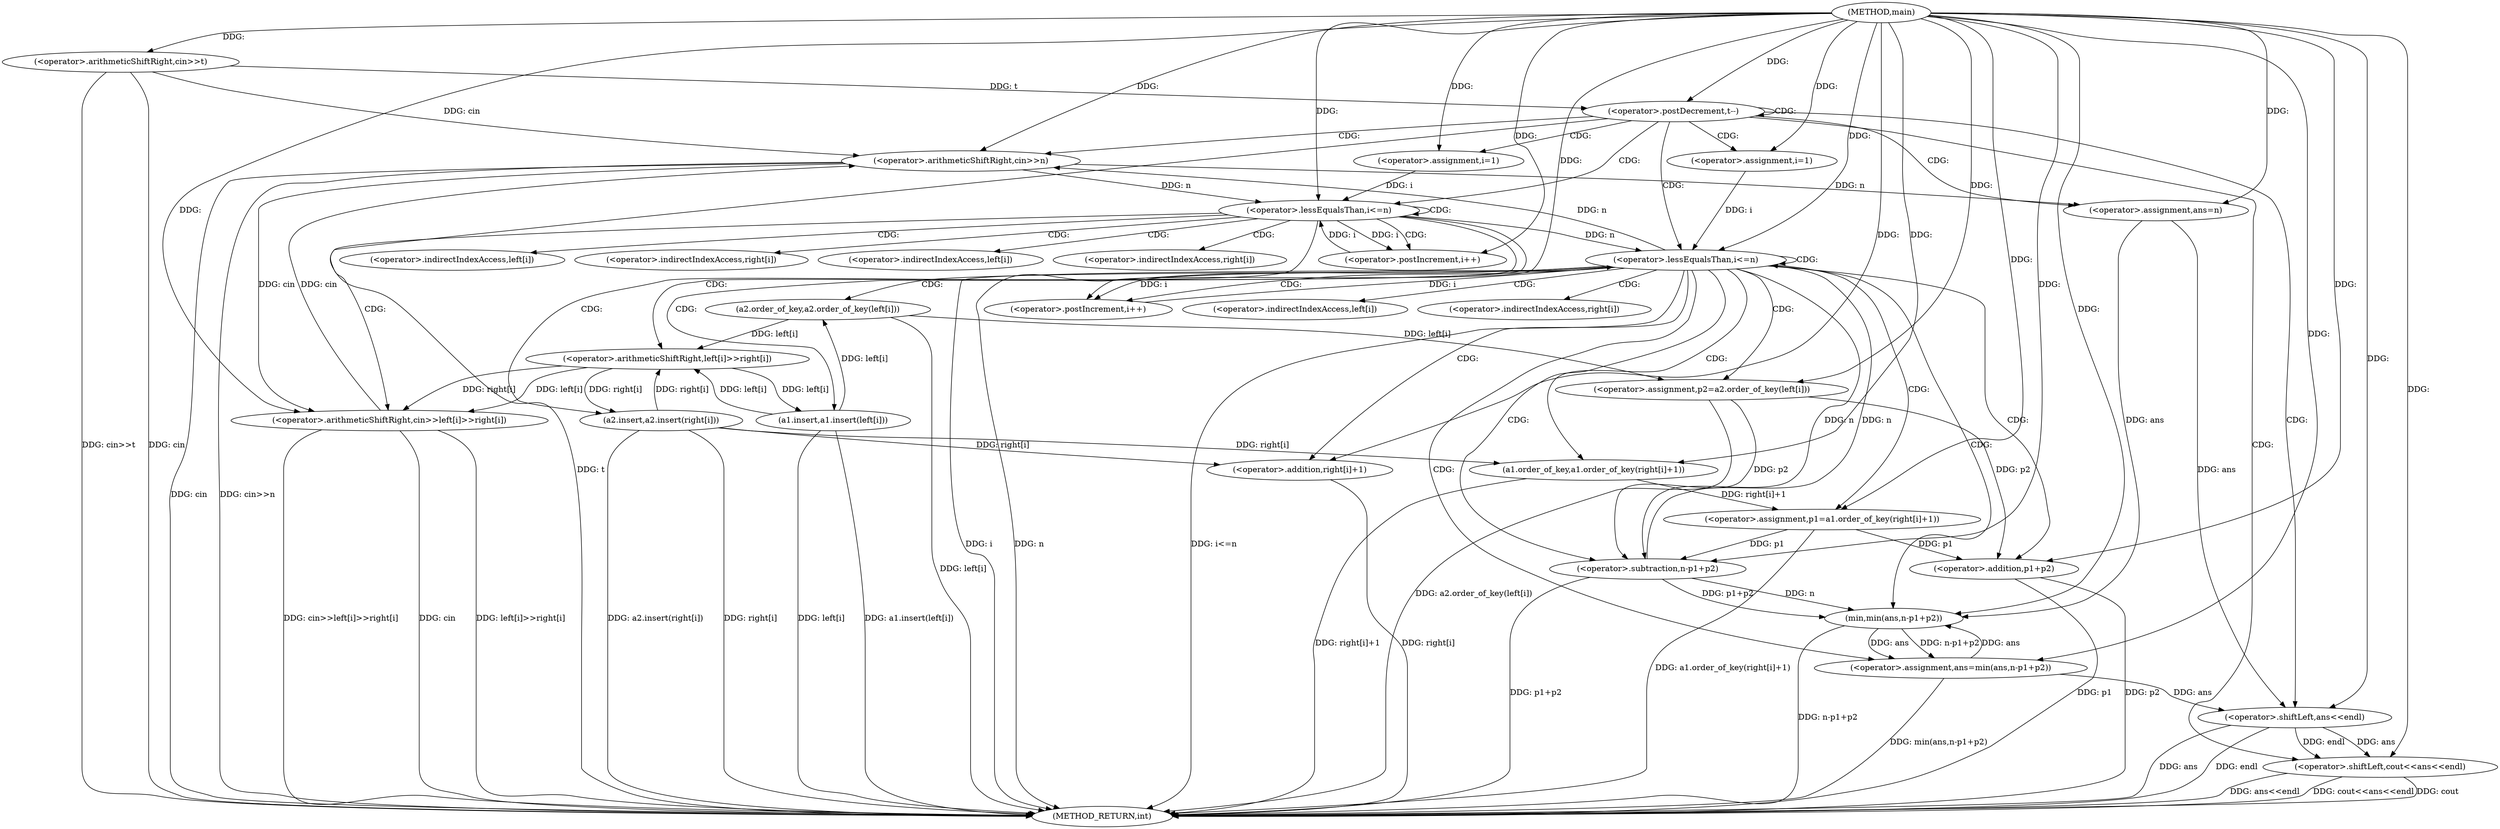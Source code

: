digraph "main" {  
"1000271" [label = "(METHOD,main)" ]
"1000361" [label = "(METHOD_RETURN,int)" ]
"1000274" [label = "(<operator>.arithmeticShiftRight,cin>>t)" ]
"1000278" [label = "(<operator>.postDecrement,t--)" ]
"1000282" [label = "(<operator>.arithmeticShiftRight,cin>>n)" ]
"1000287" [label = "(<operator>.assignment,ans=n)" ]
"1000356" [label = "(<operator>.shiftLeft,cout<<ans<<endl)" ]
"1000295" [label = "(<operator>.assignment,i=1)" ]
"1000298" [label = "(<operator>.lessEqualsThan,i<=n)" ]
"1000301" [label = "(<operator>.postIncrement,i++)" ]
"1000322" [label = "(<operator>.assignment,i=1)" ]
"1000325" [label = "(<operator>.lessEqualsThan,i<=n)" ]
"1000328" [label = "(<operator>.postIncrement,i++)" ]
"1000304" [label = "(<operator>.arithmeticShiftRight,cin>>left[i]>>right[i])" ]
"1000313" [label = "(a1.insert,a1.insert(left[i]))" ]
"1000317" [label = "(a2.insert,a2.insert(right[i]))" ]
"1000332" [label = "(<operator>.assignment,p1=a1.order_of_key(right[i]+1))" ]
"1000341" [label = "(<operator>.assignment,p2=a2.order_of_key(left[i]))" ]
"1000347" [label = "(<operator>.assignment,ans=min(ans,n-p1+p2))" ]
"1000358" [label = "(<operator>.shiftLeft,ans<<endl)" ]
"1000306" [label = "(<operator>.arithmeticShiftRight,left[i]>>right[i])" ]
"1000334" [label = "(a1.order_of_key,a1.order_of_key(right[i]+1))" ]
"1000343" [label = "(a2.order_of_key,a2.order_of_key(left[i]))" ]
"1000349" [label = "(min,min(ans,n-p1+p2))" ]
"1000335" [label = "(<operator>.addition,right[i]+1)" ]
"1000351" [label = "(<operator>.subtraction,n-p1+p2)" ]
"1000353" [label = "(<operator>.addition,p1+p2)" ]
"1000314" [label = "(<operator>.indirectIndexAccess,left[i])" ]
"1000318" [label = "(<operator>.indirectIndexAccess,right[i])" ]
"1000307" [label = "(<operator>.indirectIndexAccess,left[i])" ]
"1000310" [label = "(<operator>.indirectIndexAccess,right[i])" ]
"1000344" [label = "(<operator>.indirectIndexAccess,left[i])" ]
"1000336" [label = "(<operator>.indirectIndexAccess,right[i])" ]
  "1000274" -> "1000361"  [ label = "DDG: cin"] 
  "1000274" -> "1000361"  [ label = "DDG: cin>>t"] 
  "1000278" -> "1000361"  [ label = "DDG: t"] 
  "1000282" -> "1000361"  [ label = "DDG: cin"] 
  "1000282" -> "1000361"  [ label = "DDG: cin>>n"] 
  "1000325" -> "1000361"  [ label = "DDG: i"] 
  "1000325" -> "1000361"  [ label = "DDG: n"] 
  "1000325" -> "1000361"  [ label = "DDG: i<=n"] 
  "1000358" -> "1000361"  [ label = "DDG: ans"] 
  "1000356" -> "1000361"  [ label = "DDG: ans<<endl"] 
  "1000356" -> "1000361"  [ label = "DDG: cout<<ans<<endl"] 
  "1000335" -> "1000361"  [ label = "DDG: right[i]"] 
  "1000334" -> "1000361"  [ label = "DDG: right[i]+1"] 
  "1000332" -> "1000361"  [ label = "DDG: a1.order_of_key(right[i]+1)"] 
  "1000343" -> "1000361"  [ label = "DDG: left[i]"] 
  "1000341" -> "1000361"  [ label = "DDG: a2.order_of_key(left[i])"] 
  "1000353" -> "1000361"  [ label = "DDG: p1"] 
  "1000353" -> "1000361"  [ label = "DDG: p2"] 
  "1000351" -> "1000361"  [ label = "DDG: p1+p2"] 
  "1000349" -> "1000361"  [ label = "DDG: n-p1+p2"] 
  "1000347" -> "1000361"  [ label = "DDG: min(ans,n-p1+p2)"] 
  "1000304" -> "1000361"  [ label = "DDG: cin"] 
  "1000304" -> "1000361"  [ label = "DDG: left[i]>>right[i]"] 
  "1000304" -> "1000361"  [ label = "DDG: cin>>left[i]>>right[i]"] 
  "1000313" -> "1000361"  [ label = "DDG: left[i]"] 
  "1000313" -> "1000361"  [ label = "DDG: a1.insert(left[i])"] 
  "1000317" -> "1000361"  [ label = "DDG: right[i]"] 
  "1000317" -> "1000361"  [ label = "DDG: a2.insert(right[i])"] 
  "1000358" -> "1000361"  [ label = "DDG: endl"] 
  "1000356" -> "1000361"  [ label = "DDG: cout"] 
  "1000271" -> "1000274"  [ label = "DDG: "] 
  "1000274" -> "1000278"  [ label = "DDG: t"] 
  "1000271" -> "1000278"  [ label = "DDG: "] 
  "1000282" -> "1000287"  [ label = "DDG: n"] 
  "1000271" -> "1000287"  [ label = "DDG: "] 
  "1000274" -> "1000282"  [ label = "DDG: cin"] 
  "1000304" -> "1000282"  [ label = "DDG: cin"] 
  "1000271" -> "1000282"  [ label = "DDG: "] 
  "1000325" -> "1000282"  [ label = "DDG: n"] 
  "1000271" -> "1000295"  [ label = "DDG: "] 
  "1000271" -> "1000322"  [ label = "DDG: "] 
  "1000271" -> "1000356"  [ label = "DDG: "] 
  "1000358" -> "1000356"  [ label = "DDG: endl"] 
  "1000358" -> "1000356"  [ label = "DDG: ans"] 
  "1000295" -> "1000298"  [ label = "DDG: i"] 
  "1000301" -> "1000298"  [ label = "DDG: i"] 
  "1000271" -> "1000298"  [ label = "DDG: "] 
  "1000282" -> "1000298"  [ label = "DDG: n"] 
  "1000298" -> "1000301"  [ label = "DDG: i"] 
  "1000271" -> "1000301"  [ label = "DDG: "] 
  "1000322" -> "1000325"  [ label = "DDG: i"] 
  "1000328" -> "1000325"  [ label = "DDG: i"] 
  "1000271" -> "1000325"  [ label = "DDG: "] 
  "1000298" -> "1000325"  [ label = "DDG: n"] 
  "1000351" -> "1000325"  [ label = "DDG: n"] 
  "1000325" -> "1000328"  [ label = "DDG: i"] 
  "1000271" -> "1000328"  [ label = "DDG: "] 
  "1000334" -> "1000332"  [ label = "DDG: right[i]+1"] 
  "1000343" -> "1000341"  [ label = "DDG: left[i]"] 
  "1000349" -> "1000347"  [ label = "DDG: n-p1+p2"] 
  "1000349" -> "1000347"  [ label = "DDG: ans"] 
  "1000287" -> "1000358"  [ label = "DDG: ans"] 
  "1000347" -> "1000358"  [ label = "DDG: ans"] 
  "1000271" -> "1000358"  [ label = "DDG: "] 
  "1000282" -> "1000304"  [ label = "DDG: cin"] 
  "1000271" -> "1000304"  [ label = "DDG: "] 
  "1000306" -> "1000304"  [ label = "DDG: right[i]"] 
  "1000306" -> "1000304"  [ label = "DDG: left[i]"] 
  "1000306" -> "1000313"  [ label = "DDG: left[i]"] 
  "1000306" -> "1000317"  [ label = "DDG: right[i]"] 
  "1000271" -> "1000332"  [ label = "DDG: "] 
  "1000271" -> "1000341"  [ label = "DDG: "] 
  "1000271" -> "1000347"  [ label = "DDG: "] 
  "1000343" -> "1000306"  [ label = "DDG: left[i]"] 
  "1000313" -> "1000306"  [ label = "DDG: left[i]"] 
  "1000317" -> "1000306"  [ label = "DDG: right[i]"] 
  "1000317" -> "1000334"  [ label = "DDG: right[i]"] 
  "1000271" -> "1000334"  [ label = "DDG: "] 
  "1000313" -> "1000343"  [ label = "DDG: left[i]"] 
  "1000287" -> "1000349"  [ label = "DDG: ans"] 
  "1000347" -> "1000349"  [ label = "DDG: ans"] 
  "1000271" -> "1000349"  [ label = "DDG: "] 
  "1000351" -> "1000349"  [ label = "DDG: n"] 
  "1000351" -> "1000349"  [ label = "DDG: p1+p2"] 
  "1000317" -> "1000335"  [ label = "DDG: right[i]"] 
  "1000271" -> "1000335"  [ label = "DDG: "] 
  "1000325" -> "1000351"  [ label = "DDG: n"] 
  "1000271" -> "1000351"  [ label = "DDG: "] 
  "1000341" -> "1000351"  [ label = "DDG: p2"] 
  "1000332" -> "1000351"  [ label = "DDG: p1"] 
  "1000332" -> "1000353"  [ label = "DDG: p1"] 
  "1000271" -> "1000353"  [ label = "DDG: "] 
  "1000341" -> "1000353"  [ label = "DDG: p2"] 
  "1000278" -> "1000298"  [ label = "CDG: "] 
  "1000278" -> "1000356"  [ label = "CDG: "] 
  "1000278" -> "1000282"  [ label = "CDG: "] 
  "1000278" -> "1000358"  [ label = "CDG: "] 
  "1000278" -> "1000278"  [ label = "CDG: "] 
  "1000278" -> "1000325"  [ label = "CDG: "] 
  "1000278" -> "1000287"  [ label = "CDG: "] 
  "1000278" -> "1000295"  [ label = "CDG: "] 
  "1000278" -> "1000322"  [ label = "CDG: "] 
  "1000298" -> "1000307"  [ label = "CDG: "] 
  "1000298" -> "1000310"  [ label = "CDG: "] 
  "1000298" -> "1000298"  [ label = "CDG: "] 
  "1000298" -> "1000306"  [ label = "CDG: "] 
  "1000298" -> "1000313"  [ label = "CDG: "] 
  "1000298" -> "1000318"  [ label = "CDG: "] 
  "1000298" -> "1000314"  [ label = "CDG: "] 
  "1000298" -> "1000304"  [ label = "CDG: "] 
  "1000298" -> "1000301"  [ label = "CDG: "] 
  "1000298" -> "1000317"  [ label = "CDG: "] 
  "1000325" -> "1000341"  [ label = "CDG: "] 
  "1000325" -> "1000332"  [ label = "CDG: "] 
  "1000325" -> "1000344"  [ label = "CDG: "] 
  "1000325" -> "1000353"  [ label = "CDG: "] 
  "1000325" -> "1000349"  [ label = "CDG: "] 
  "1000325" -> "1000328"  [ label = "CDG: "] 
  "1000325" -> "1000351"  [ label = "CDG: "] 
  "1000325" -> "1000335"  [ label = "CDG: "] 
  "1000325" -> "1000336"  [ label = "CDG: "] 
  "1000325" -> "1000347"  [ label = "CDG: "] 
  "1000325" -> "1000343"  [ label = "CDG: "] 
  "1000325" -> "1000325"  [ label = "CDG: "] 
  "1000325" -> "1000334"  [ label = "CDG: "] 
}
